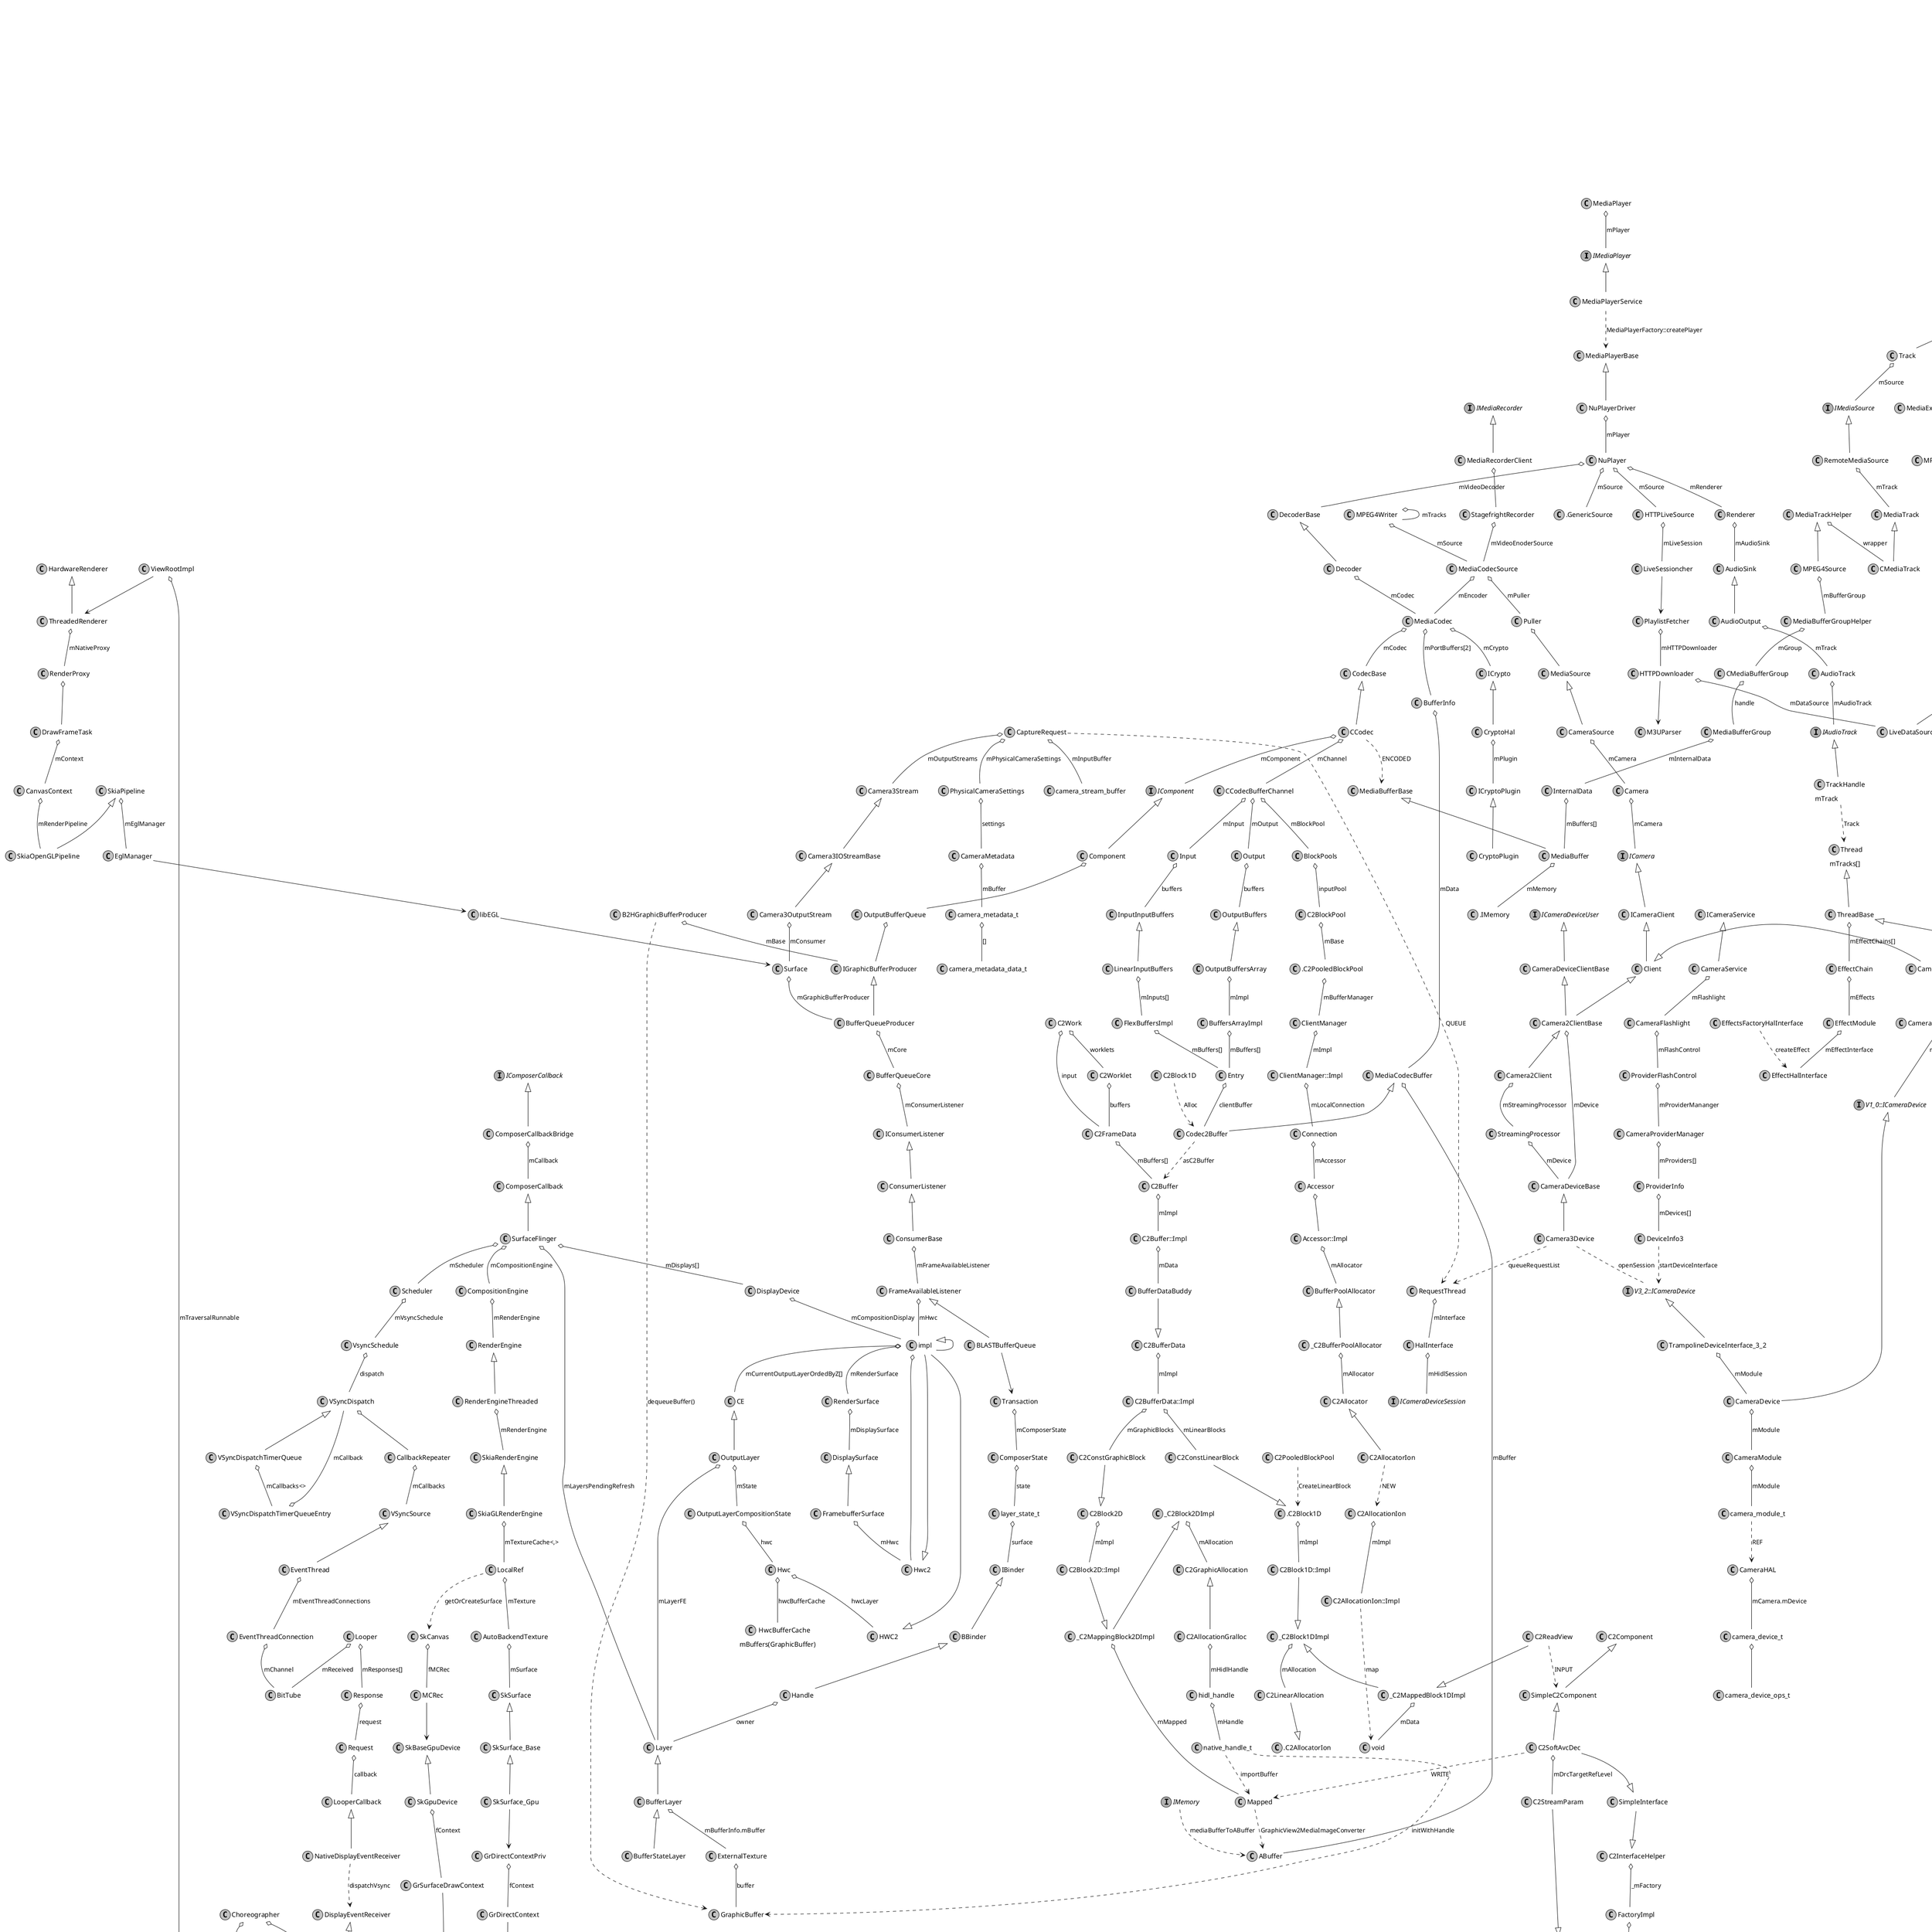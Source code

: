 @startuml Multimedia

skinparam {
    monochrome true
    ClassBorderColor white
    ClassBackgroundColor white
    Shadowing false
}

hide empty members
set namespaceSeparator none

interface IMediaPlayer
interface IMemory
interface IComponent
interface IDataSource
interface IMediaSource
interface IComposerCallback
interface IMediaRecorder
interface ICamera
interface V1_0::ICameraDevice
interface V3_2::ICameraDevice
interface ICameraDeviceUser
interface IAudioTrack
interface IStreamOut
interface IDevice
interface IAAudioService
interface IMediaExtractor
interface ICameraDeviceSession
interface ICas
interface IDescrumber
interface IMediaCasService

class ClientManager::Impl
class Accessor::Impl
class C2Buffer::Impl
class C2BufferData::Impl
class C2Block1D::Impl
class C2Block2D::Impl
class C2AllocationIon::Impl
' class C2SoftAvcDec::IntfImpl

MediaMetadataRetriever o-- MediaMetadataRetrieverBase
MediaMetadataRetrieverBase <|-- StagefrightMetadataRetriever
StagefrightMetadataRetriever o-- IMediaExtractor:mExtractor

IMediaExtractor <|-- RemoteMediaExtractor
RemoteMediaExtractor o-- MediaExtractor:mExtractor
MediaExtractor <|-- MediaExtractorCUnwrapper
MediaExtractorCUnwrapper o-- CMediaExtractor:plugin
CMediaExtractor o-- MediaExtractorPluginHelper:data
MediaExtractorPluginHelper <|-- MPEG4Extractor
MPEG4Extractor o-- DataSourceHelper:mDataSource
DataSourceHelper o-- CDataSource:mSource
CDataSource o-- TinyCacheSource : handle

TinyCacheSource o-- DataSource:mSource
DataSource <|-- .CallbackDataSource
GenericSource o-- DataSource:mDataSource
MPEG4Source o-- MediaBufferGroupHelper:mBufferGroup
MediaBufferGroupHelper o-- CMediaBufferGroup:mGroup
CMediaBufferGroup o-- MediaBufferGroup:handle
MediaBufferGroup o-- InternalData:mInternalData 
InternalData o-- MediaBuffer:mBuffers[]
MediaBuffer o-- .IMemory:mMemory
MediaBufferBase <|-- MediaBuffer
CCodec ..> MediaBufferBase:ENCODED
CallbackDataSource o-- IDataSource:mIDataSource

GenericSource o-- Track:mVideoTrack
Track o-- IMediaSource:mSource
IMediaSource <|-- RemoteMediaSource
RemoteMediaSource o-- MediaTrack:mTrack
MediaTrack <|-- CMediaTrack
MediaTrackHelper o-- CMediaTrack:wrapper
MediaTrackHelper <|-- MPEG4Source

' player
MediaPlayer o-- IMediaPlayer:mPlayer
IMediaPlayer <|-- MediaPlayerService::Client
MediaPlayerService::Client ..> MediaPlayerBase:MediaPlayerFactory::createPlayer
MediaPlayerBase <|-- NuPlayerDriver
NuPlayerDriver o-- NuPlayer:mPlayer
NuPlayer o-- .GenericSource:mSource
NuPlayer o-- DecoderBase:mVideoDecoder

' hls
NuPlayer o-- HTTPLiveSource:mSource
HTTPLiveSource o-- LiveSessioncher:mLiveSession
LiveSessioncher --> PlaylistFetcher
PlaylistFetcher o-- HTTPDownloader:mHTTPDownloader
HTTPDownloader --> M3UParser
HTTPDownloader o-- LiveDataSource:mDataSource
DataSource <|-- LiveDataSource

MPEG2TSSource o-- MPEG2TSExtractor:mExtractor
MediaExtractorPluginHelper <|-- MPEG2TSExtractor
MPEG2TSExtractor o-- DataSourceHelper:mDataSource
MPEG2TSExtractor o-- ATSParser:mParser
ATSParser o-- CasManager:mCasManager
CasManager o-- ICas:mCas
ICas <|-- CasImpl
CasImpl o-- CasPlugin:mPluginHolder
CasPlugin <|-- ClearKeyCasPlugin
ClearKeyCasPlugin o-- ClearKeyFetcher:mKeyFetcher
ClearKeyFetcher o-- LicenseFetcher:license_fetcher_
LicenseFetcher <|-- ClearKeyLicenseFetcher
ClearKeyLicenseFetcher o-- Asset:asset_
ClearKeyFetcher --> EcmContainer
EcmContainer o-- EcmDescriptor:descriptor_[]
EcmDescriptor o-- Ecm

MediaCas o-- IMediaCasService:sService
IMediaCasService <|-- MeidaCasService
MeidaCasService ..> DescrumberFactory:findFacotryForScheme
DescrumberFactory ..> DescrmberPlugin:createPlugin
DescrmberPlugin <|-- ClearKeyDescrmberPlugin
ClearKeyDescrmberPlugin --> ClearKeyCasSession
ClearKeyCasSession --> ClearKeyFetcher

MediaDescrumber o-- JDescrumber:mNativeContext
JDescrumber o-- IDescrumber
IDescrumber <|-- DescrumberImpl
DescrumberImpl o-- DescrmberPlugin:mPluginHolder

' codec
DecoderBase <|-- Decoder
Decoder o-- MediaCodec:mCodec
MediaCodec o-- CodecBase:mCodec
MediaCodec o-- ICrypto:mCrypto
ICrypto <|-- CryptoHal
CryptoHal o-- ICryptoPlugin:mPlugin
ICryptoPlugin <|-- CryptoPlugin

' codec 2
CodecBase <|-- CCodec
CCodec o-- IComponent : mComponent
CCodec o-- CCodecBufferChannel:mChannel
IComponent <|-- Component
Component o-- OutputBufferQueue
OutputBufferQueue o-- IGraphicBufferProducer

CCodecBufferChannel o-- BlockPools:mBlockPool
BlockPools o--C2BlockPool:inputPool
C2BlockPool o-- .C2PooledBlockPool::Impl:mBase
.C2PooledBlockPool::Impl o-- ClientManager:mBufferManager
ClientManager o-- ClientManager::Impl:mImpl
ClientManager::Impl o-- Connection:mLocalConnection
Connection o-- Accessor:mAccessor
Accessor o-- Accessor::Impl
Accessor::Impl o-- BufferPoolAllocator:mAllocator
BufferPoolAllocator <|-- _C2BufferPoolAllocator
_C2BufferPoolAllocator o-- C2Allocator:mAllocator
C2Allocator <|-- C2AllocatorIon
C2AllocatorIon ..> C2AllocationIon:NEW
C2AllocationIon o-- C2AllocationIon::Impl:mImpl
C2AllocationIon::Impl ..> void :map
_C2MappedBlock1DImpl o-- void: mData
_C2Block1DImpl <|-- _C2MappedBlock1DImpl
C2ReadView::Impl --|> _C2MappedBlock1DImpl
C2ReadView::Impl ..> SimpleC2Component:INPUT
C2Component <|-- SimpleC2Component
SimpleC2Component <|-- C2SoftAvcDec
C2SoftAvcDec ..> Mapped:WRITE
C2SoftAvcDec o-- C2StreamParam:mDrcTargetRefLevel
C2StreamParam --|> C2Info
C2Info --|> C2Param
C2SoftAvcDec --|> SimpleInterface::BaseParams
SimpleInterface::BaseParams --|> C2InterfaceHelper
C2InterfaceHelper o-- FactoryImpl:_mFactory
FactoryImpl o-- FrameHelper::Impl
FrameHelper::Impl o-- ParamRef:mParam
ParamRef o-- C2Param:_mRef

CCodecBufferChannel o-- Input:mInput
Input o-- InputInputBuffers:buffers
InputInputBuffers <|-- LinearInputBuffers
LinearInputBuffers o-- FlexBuffersImpl:mInputs[]
FlexBuffersImpl o-- Entry:mBuffers[]
Entry o-- Codec2Buffer:clientBuffer
MediaCodecBuffer <|-- Codec2Buffer
MediaCodecBuffer o-- ABuffer:mBuffer
IMemory ..> ABuffer:mediaBufferToABuffer
BufferInfo o-- MediaCodecBuffer:mData

C2Work o-- C2FrameData:input
C2FrameData o-- C2Buffer:mBuffers[]
C2Buffer o-- C2Buffer::Impl:mImpl
C2Buffer::Impl o-- BufferDataBuddy:mData
BufferDataBuddy --|> C2BufferData
C2BufferData o-- C2BufferData::Impl:mImpl
C2BufferData::Impl o-- C2ConstLinearBlock:mLinearBlocks
C2ConstLinearBlock --|> .C2Block1D
.C2Block1D o-- C2Block1D::Impl:mImpl
C2Block1D::Impl --|> _C2Block1DImpl
_C2Block1DImpl o-- C2LinearAllocation:mAllocation
C2LinearAllocation --|> .C2AllocatorIon
C2PooledBlockPool::Impl ..> .C2Block1D:CreateLinearBlock
C2Block1D ..>Codec2Buffer:Alloc
Codec2Buffer ..> C2Buffer:asC2Buffer

MediaCodec o-- BufferInfo:mPortBuffers[2]
CCodecBufferChannel o-- Output:mOutput
Output o-- OutputBuffers:buffers
OutputBuffers <|-- OutputBuffersArray
OutputBuffersArray o-- BuffersArrayImpl:mImpl
BuffersArrayImpl o-- Entry:mBuffers[]
Mapped..>ABuffer:GraphicView2MediaImageConverter

C2Work o-- C2Worklet:worklets
C2Worklet o--C2FrameData:buffers

C2BufferData::Impl o-- C2ConstGraphicBlock:mGraphicBlocks
C2ConstGraphicBlock --|> C2Block2D
C2Block2D o-- C2Block2D::Impl:mImpl
C2Block2D::Impl --|> _C2MappingBlock2DImpl
_C2MappingBlock2DImpl o-- Mapped:mMapped
_C2Block2DImpl <|-- _C2MappingBlock2DImpl
_C2Block2DImpl o-- C2GraphicAllocation:mAllocation
C2GraphicAllocation <|-- C2AllocationGralloc
C2AllocationGralloc o-- hidl_handle:mHidlHandle
hidl_handle o-- native_handle_t:mHandle
native_handle_t ..> GraphicBuffer:initWithHandle
native_handle_t ..> Mapped:importBuffer
B2HGraphicBufferProducer ..> GraphicBuffer:dequeueBuffer()
B2HGraphicBufferProducer o-- IGraphicBufferProducer:mBase

' bufferqueue
IGraphicBufferProducer <|-- BufferQueueProducer
BufferQueueProducer o-- BufferQueueCore:mCore
BufferQueueCore o-- IConsumerListener:mConsumerListener
IConsumerListener <|-- ConsumerListener
ConsumerListener <|-- ConsumerBase
ConsumerBase o-- FrameAvailableListener:mFrameAvailableListener
FrameAvailableListener <|-- BLASTBufferQueue
BLASTBufferQueue --> Transaction
Transaction o-- ComposerState:mComposerState
ComposerState o-- layer_state_t:state
layer_state_t o-- IBinder:surface

' surfaceflinger
IBinder <|-- BBinder
BBinder <|--Handle
Handle o-- Layer:owner
Layer <|-- BufferLayer
BufferLayer <|-- BufferStateLayer
BufferLayer o-- ExternalTexture:mBufferInfo.mBuffer
ExternalTexture o-- GraphicBuffer:buffer
SurfaceFlinger o-- Layer:mLayersPendingRefresh
SurfaceFlinger o-- DisplayDevice:mDisplays[]
DisplayDevice o-- impl::Display:mCompositionDisplay
impl::Output <|-- impl::Display
impl::Output o-- RenderSurface:mRenderSurface
RenderSurface o-- DisplaySurface:mDisplaySurface
DisplaySurface <|-- FramebufferSurface
FramebufferSurface o-- Hwc2::Composer:mHwc
FrameAvailableListener o-- impl::HWComposer:mHwc
SurfaceFlinger o-- CompositionEngine:mCompositionEngine
CompositionEngine o-- RenderEngine:mRenderEngine
RenderEngine <|-- RenderEngineThreaded
RenderEngineThreaded o-- SkiaRenderEngine:mRenderEngine
SkiaRenderEngine <|-- SkiaGLRenderEngine
SkiaGLRenderEngine o-- LocalRef:mTextureCache<,>
LocalRef o-- AutoBackendTexture:mTexture
AutoBackendTexture o-- SkSurface:mSurface
SkSurface <|-- SkSurface_Base
SkSurface_Base <|-- SkSurface_Gpu
SkSurface_Gpu --> GrDirectContextPriv
GrDirectContextPriv o-- GrDirectContext:fContext
GrDirectContext --> GrDrawingManager
GrDrawingManager o-- GrRenderTask:fDAG
GrRenderTask <|-- GrOpsTask
GrOpsTask o-- OpChain:fOpChains
OpChain o-- GrOp:fList[]
GrOp <|- GrDrawOp
GrDrawOp <|-- GrMeshDrawOp
GrMeshDrawOp <|- FillRectOp
FillRectOp --> GrQuadPerEdgeAA
GrQuadPerEdgeAA o-- GrOpsRenderPass:fOpsRenderPass
GrOpsRenderPass <|-- GrGLOpsRenderPass
GrGLOpsRenderPass o-- GrGLGpu:fGpu
GrGLGpu --> libGLESv1_CM

OutputLayer o-- Layer:mLayerFE
OutputLayer o-- OutputLayerCompositionState:mState
CE::OutputLayer <|-- OutputLayer
impl::Output o-- CE::OutputLayer:mCurrentOutputLayerOrdedByZ[]

OutputLayerCompositionState o-- Hwc:hwc
Hwc o-- HWC2::Layer:hwcLayer
Hwc o-- HwcBufferCache:hwcBufferCache
HwcBufferCache : mBuffers(GraphicBuffer)
HWC2::Layer <|-- impl::Layer
impl::Layer o-- Hwc2::Composer
Hwc2::Composer <|-- impl::Composer

LocalRef ..> SkCanvas:getOrCreateSurface
SkCanvas o-- MCRec:fMCRec
MCRec --> SkBaseGpuDevice
SkBaseGpuDevice <|-- SkGpuDevice
SkGpuDevice o-- GrSurfaceDrawContext:fContext
GrSurfaceDrawContext --> GrOpsTask

ComposerCallback <|--SurfaceFlinger
ComposerCallbackBridge o-- ComposerCallback:mCallback
IComposerCallback <|-- ComposerCallbackBridge

SurfaceFlinger o-- Scheduler:mScheduler
Scheduler o-- VsyncSchedule:mVsyncSchedule
VsyncSchedule o-- VSyncDispatch:dispatch
VSyncDispatch <|-- VSyncDispatchTimerQueue
VSyncDispatchTimerQueue o-- VSyncDispatchTimerQueueEntry:mCallbacks<>
VSyncDispatchTimerQueueEntry o-- VSyncDispatch::Callback:mCallback
VSyncDispatch::Callback o-- CallbackRepeater
CallbackRepeater o-- VSyncSource::Callback:mCallbacks
VSyncSource::Callback <|-- EventThread
EventThread o-- EventThreadConnection:mEventThreadConnections
EventThreadConnection o-- BitTube:mChannel
Looper o-- BitTube:mReceived
Looper o-- Response:mResponses[]
Response o-- Request:request
Request o-- LooperCallback:callback
Choreographer o-- FrameDisplayEventReceiver:mHead[]
DisplayEventReceiver <|-- FrameDisplayEventReceiver
NativeDisplayEventReceiver ..> DisplayEventReceiver:dispatchVsync
LooperCallback <|-- NativeDisplayEventReceiver
Choreographer o-- CallbackQueue:mCallbackQueues[]
CallbackQueue o-- CallbackRecord:mHead[]
CallbackRecord o-- TraversalRunnable:action
ViewRootImpl o-- TraversalRunnable:mTraversalRunnable
ViewRootImpl --> ThreadedRenderer
HardwareRenderer <|-- ThreadedRenderer
ThreadedRenderer o-- RenderProxy:mNativeProxy
RenderProxy o-- DrawFrameTask
DrawFrameTask o-- CanvasContext:mContext
CanvasContext o-- SkiaOpenGLPipeline:mRenderPipeline
SkiaPipeline <|-- SkiaOpenGLPipeline
SkiaPipeline o-- EglManager:mEglManager
EglManager --> libEGL
libEGL --> Surface
Surface o-- BufferQueueProducer:mGraphicBufferProducer

IMediaRecorder <|-- MediaRecorderClient
MediaRecorderClient o-- StagefrightRecorder
StagefrightRecorder o-- MediaCodecSource:mVideoEnoderSource
MediaCodecSource o-- MediaCodec:mEncoder
MediaCodecSource o-- Puller:mPuller
Puller o-- MediaSource
MPEG4Writer o-- MPEG4Writer::Track:mTracks
MPEG4Writer::Track o-- MediaCodecSource:mSource

' camera
MediaSource <|-- CameraSource
CameraSource o-- Camera:mCamera
Camera o-- ICamera:mCamera
ICamera <|-- ICameraClient
ICameraClient <|-- Client
Client <|- CameraClient
CameraClient o-- CameraHardwareInterface:mHardware
CameraHardwareInterface o-- V1_0::ICameraDevice:mHidlDevice
V1_0::ICameraDevice <|-- CameraDevice
CameraDevice o-- CameraModule:mModule
CameraModule o-- camera_module_t:mModule
camera_module_t ..> CameraHAL:REF
CameraHAL o-- camera_device_t:mCamera.mDevice
camera_device_t o-- camera_device_ops_t

ICameraService <|-- CameraService
CameraService o-- CameraFlashlight:mFlashlight
CameraFlashlight o-- ProviderFlashControl:mFlashControl
ProviderFlashControl o-- CameraProviderManager:mProviderMananger
CameraProviderManager o-- ProviderInfo:mProviders[]
ProviderInfo o-- DeviceInfo3:mDevices[]
DeviceInfo3 ..> V3_2::ICameraDevice:startDeviceInterface

Client <|-- Camera2ClientBase
Camera2ClientBase <|-- Camera2Client
Camera2Client o-- StreamingProcessor:mStreamingProcessor
StreamingProcessor o-- CameraDeviceBase:mDevice

ICameraDeviceUser <|-- CameraDeviceClientBase
CameraDeviceClientBase <|-- Camera2ClientBase
Camera2ClientBase o-- CameraDeviceBase:mDevice
CameraDeviceBase <|-- Camera3Device
Camera3Device .. V3_2::ICameraDevice:openSession
V3_2::ICameraDevice <|-- TrampolineDeviceInterface_3_2
TrampolineDeviceInterface_3_2 o-- CameraDevice:mModule
Camera3OutputStream o-- Surface:mConsumer
Camera3IOStreamBase <|-- Camera3OutputStream
Camera3Stream <|-- Camera3IOStreamBase
CaptureRequest o-- Camera3Stream:mOutputStreams
CaptureRequest o-- camera_stream_buffer:mInputBuffer
CaptureRequest o-- PhysicalCameraSettings:mPhysicalCameraSettings
PhysicalCameraSettings o-- CameraMetadata:settings
CameraMetadata o-- camera_metadata_t:mBuffer
camera_metadata_t o-- camera_metadata_data_t:[]

Camera3Device ..> RequestThread:queueRequestList
CaptureRequest ..> RequestThread:QUEUE
RequestThread o-- HalInterface:mInterface
HalInterface o-- ICameraDeviceSession:mHidlSession

' audio
NuPlayer o-- Renderer:mRenderer
Renderer o-- AudioSink:mAudioSink
AudioSink <|-- AudioOutput
AudioOutput o-- AudioTrack:mTrack
AudioTrack o-- IAudioTrack:mAudioTrack
IAudioTrack <|-- TrackHandle
TrackHandle : mTrack
TrackHandle ..> Thread:Track
Thread : mTracks[]

Thread <|-- ThreadBase
ThreadBase o-- EffectChain:mEffectChains[]
EffectChain o-- EffectModule:mEffects
EffectModule o-- EffectHalInterface:mEffectInterface
EffectsFactoryHalInterface ..> EffectHalInterface:createEffect

ThreadBase <|-- PlaybackThread
AudioFlinger o-- PlaybackThread:mPlaybackThreads
PlaybackThread <|-- MixerThread
MixerThread o-- AudioStreamOut:mOutput
AudioStreamOut o-- StreamOutHalInterface
StreamOutHalInterface <|-- StreamOutHalHidl
StreamHalHidl <|-- StreamOutHalHidl
StreamHalHidl o-- IStreamOut
IStreamOut <|-- StreamOut
StreamOut o-- audio_stream_out_t:mStream

AudioStreamOut o-- AudioHwDevice:mAudioHwDevice
AudioHwDevice o-- DeviceHalInterface:mHwDevice
DeviceHalInterface <|-- DeviceHalHidl
DeviceHalHidl o-- IDevice:mDevice
IDevice <|-- Device
Device o-- audio_hw_device_t:mDevice
AudioFlinger o-- MmapThread:mMmapThreads
MmapThread <|-- MmapPlaybackThread
MmapPlaybackThread o-- AudioStreamOut:stream

' aaudio
IAAudioService <|-- AAudioService
AAudioService ..> AAudioServiceStreamMMAP:handle
AAudioServiceStreamBase <|-- AAudioServiceStreamMMAP
AAudioServiceStreamBase o-- AAudioEndpointManager:mEndpointManager
AAudioEndpointManager o-- AAudioServiceEndpointMMAP:mExclusiveStreams[]
AAudioServiceEndpointMMAP o-- MmapStreamInterface:mMmapStream
MmapStreamInterface ..> AudioFlinger:openMMapStream

@enduml